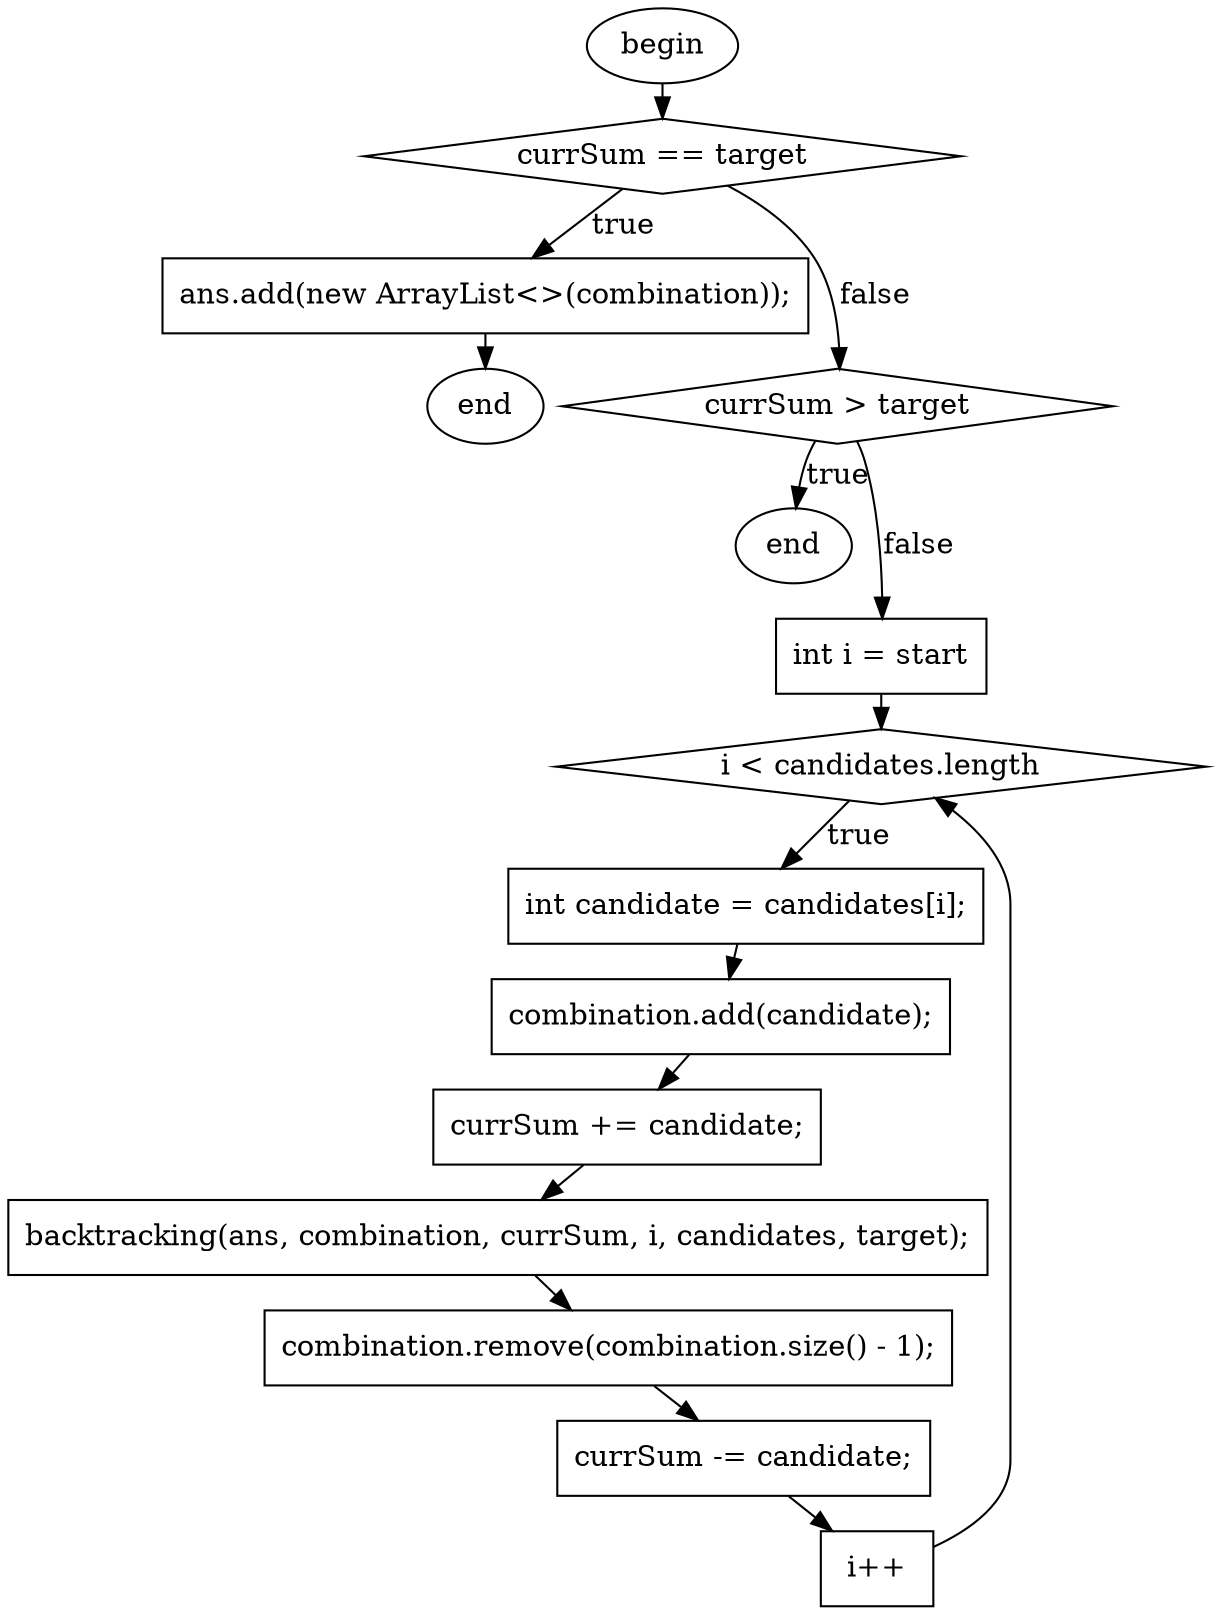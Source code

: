 digraph G{
ranksep = 0.1;
nodesep = 0.1;
F0T0[ shape=ellipse, label="begin", style="filled", fillcolor="white"]
F40T177[ shape=diamond, label="currSum == target", style="filled", fillcolor="white"]
F71T108[ shape=box, label="ans.add(new ArrayList\<\>(combination));", style="filled", fillcolor="white"]
F116T122[ shape=ellipse, label="end", style="filled", fillcolor="white"]
F135T177TelseIf[ shape=diamond, label="currSum \> target", style="filled", fillcolor="white"]
F165T171[ shape=ellipse, label="end", style="filled", fillcolor="white"]
F183T533[ shape=box, label="int i = start", style="filled", fillcolor="white"]
F203T223[ shape=diamond, label="i \< candidates.length", style="filled", fillcolor="white"]
F239T268[ shape=box, label="int candidate = candidates[i];", style="filled", fillcolor="white"]
F276T302[ shape=box, label="combination.add(candidate);", style="filled", fillcolor="white"]
F310T330[ shape=box, label="currSum += candidate;", style="filled", fillcolor="white"]
F387T449[ shape=box, label="backtracking(ans, combination, currSum, i, candidates, target);", style="filled", fillcolor="white"]
F457T499[ shape=box, label="combination.remove(combination.size() - 1);", style="filled", fillcolor="white"]
F507T527[ shape=box, label="currSum -= candidate;", style="filled", fillcolor="white"]
F226T228[ shape=box, label="i++", style="filled", fillcolor="white"]
F0T0 -> F40T177
F71T108 -> F116T122
F239T268 -> F276T302
F276T302 -> F310T330
F310T330 -> F387T449
F387T449 -> F457T499
F457T499 -> F507T527
F507T527 -> F226T228
F40T177 -> F71T108[label="true", minlen=1]
F40T177 -> F135T177TelseIf[label="false", minlen=2]
F135T177TelseIf -> F165T171[label="true", minlen=1]
F203T223 -> F239T268[label="true", minlen=1]
F183T533 -> F203T223
F226T228 -> F203T223
F135T177TelseIf -> F183T533[label="false", minlen=2]
}
